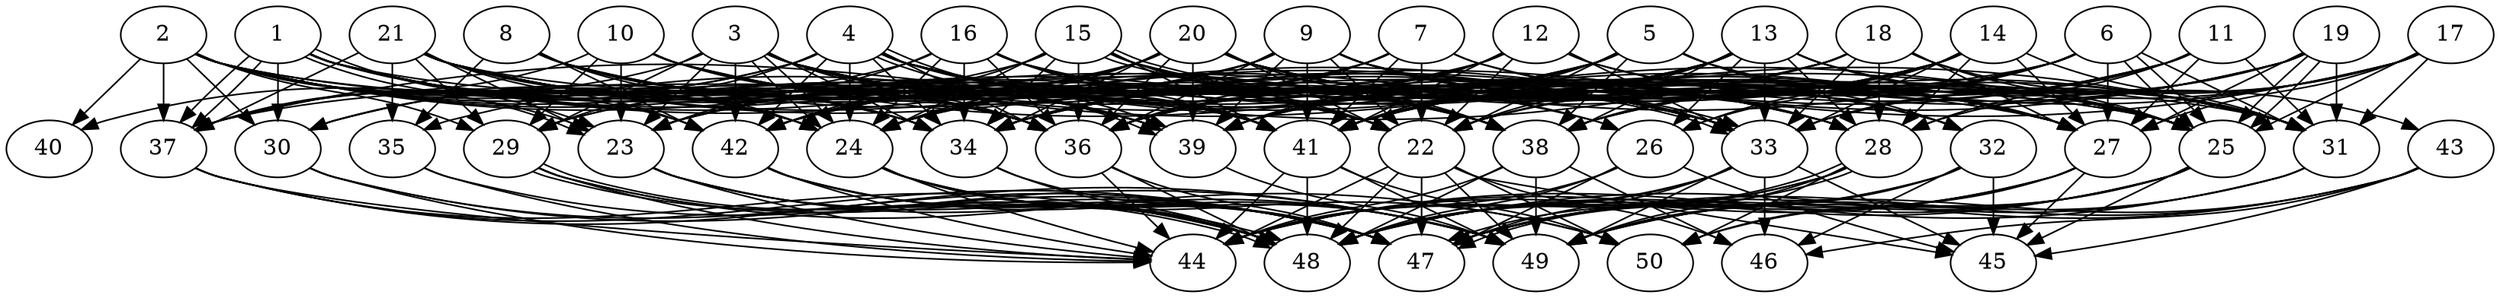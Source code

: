// DAG automatically generated by daggen at Thu Oct  3 14:07:58 2019
// ./daggen --dot -n 50 --ccr 0.5 --fat 0.7 --regular 0.5 --density 0.9 --mindata 5242880 --maxdata 52428800 
digraph G {
  1 [size="79491072", alpha="0.14", expect_size="39745536"] 
  1 -> 23 [size ="39745536"]
  1 -> 23 [size ="39745536"]
  1 -> 24 [size ="39745536"]
  1 -> 25 [size ="39745536"]
  1 -> 26 [size ="39745536"]
  1 -> 30 [size ="39745536"]
  1 -> 33 [size ="39745536"]
  1 -> 34 [size ="39745536"]
  1 -> 36 [size ="39745536"]
  1 -> 37 [size ="39745536"]
  1 -> 37 [size ="39745536"]
  1 -> 38 [size ="39745536"]
  1 -> 39 [size ="39745536"]
  1 -> 41 [size ="39745536"]
  2 [size="46735360", alpha="0.19", expect_size="23367680"] 
  2 -> 22 [size ="23367680"]
  2 -> 23 [size ="23367680"]
  2 -> 24 [size ="23367680"]
  2 -> 27 [size ="23367680"]
  2 -> 29 [size ="23367680"]
  2 -> 30 [size ="23367680"]
  2 -> 31 [size ="23367680"]
  2 -> 34 [size ="23367680"]
  2 -> 36 [size ="23367680"]
  2 -> 37 [size ="23367680"]
  2 -> 38 [size ="23367680"]
  2 -> 39 [size ="23367680"]
  2 -> 40 [size ="23367680"]
  2 -> 41 [size ="23367680"]
  2 -> 42 [size ="23367680"]
  3 [size="88156160", alpha="0.04", expect_size="44078080"] 
  3 -> 23 [size ="44078080"]
  3 -> 24 [size ="44078080"]
  3 -> 24 [size ="44078080"]
  3 -> 27 [size ="44078080"]
  3 -> 28 [size ="44078080"]
  3 -> 29 [size ="44078080"]
  3 -> 31 [size ="44078080"]
  3 -> 34 [size ="44078080"]
  3 -> 36 [size ="44078080"]
  3 -> 37 [size ="44078080"]
  3 -> 38 [size ="44078080"]
  3 -> 39 [size ="44078080"]
  3 -> 41 [size ="44078080"]
  3 -> 42 [size ="44078080"]
  4 [size="102133760", alpha="0.19", expect_size="51066880"] 
  4 -> 24 [size ="51066880"]
  4 -> 25 [size ="51066880"]
  4 -> 27 [size ="51066880"]
  4 -> 28 [size ="51066880"]
  4 -> 29 [size ="51066880"]
  4 -> 32 [size ="51066880"]
  4 -> 34 [size ="51066880"]
  4 -> 36 [size ="51066880"]
  4 -> 37 [size ="51066880"]
  4 -> 38 [size ="51066880"]
  4 -> 39 [size ="51066880"]
  4 -> 39 [size ="51066880"]
  4 -> 40 [size ="51066880"]
  4 -> 41 [size ="51066880"]
  4 -> 42 [size ="51066880"]
  5 [size="95756288", alpha="0.01", expect_size="47878144"] 
  5 -> 22 [size ="47878144"]
  5 -> 23 [size ="47878144"]
  5 -> 25 [size ="47878144"]
  5 -> 27 [size ="47878144"]
  5 -> 32 [size ="47878144"]
  5 -> 35 [size ="47878144"]
  5 -> 36 [size ="47878144"]
  5 -> 38 [size ="47878144"]
  5 -> 39 [size ="47878144"]
  5 -> 41 [size ="47878144"]
  6 [size="23007232", alpha="0.02", expect_size="11503616"] 
  6 -> 22 [size ="11503616"]
  6 -> 25 [size ="11503616"]
  6 -> 25 [size ="11503616"]
  6 -> 26 [size ="11503616"]
  6 -> 27 [size ="11503616"]
  6 -> 31 [size ="11503616"]
  6 -> 37 [size ="11503616"]
  6 -> 38 [size ="11503616"]
  6 -> 41 [size ="11503616"]
  6 -> 42 [size ="11503616"]
  7 [size="15157248", alpha="0.13", expect_size="7578624"] 
  7 -> 22 [size ="7578624"]
  7 -> 25 [size ="7578624"]
  7 -> 32 [size ="7578624"]
  7 -> 34 [size ="7578624"]
  7 -> 36 [size ="7578624"]
  7 -> 41 [size ="7578624"]
  7 -> 42 [size ="7578624"]
  8 [size="60987392", alpha="0.02", expect_size="30493696"] 
  8 -> 22 [size ="30493696"]
  8 -> 24 [size ="30493696"]
  8 -> 33 [size ="30493696"]
  8 -> 34 [size ="30493696"]
  8 -> 35 [size ="30493696"]
  8 -> 36 [size ="30493696"]
  8 -> 41 [size ="30493696"]
  8 -> 42 [size ="30493696"]
  9 [size="92489728", alpha="0.13", expect_size="46244864"] 
  9 -> 22 [size ="46244864"]
  9 -> 23 [size ="46244864"]
  9 -> 24 [size ="46244864"]
  9 -> 25 [size ="46244864"]
  9 -> 28 [size ="46244864"]
  9 -> 29 [size ="46244864"]
  9 -> 31 [size ="46244864"]
  9 -> 33 [size ="46244864"]
  9 -> 36 [size ="46244864"]
  9 -> 39 [size ="46244864"]
  9 -> 41 [size ="46244864"]
  10 [size="40488960", alpha="0.12", expect_size="20244480"] 
  10 -> 22 [size ="20244480"]
  10 -> 23 [size ="20244480"]
  10 -> 25 [size ="20244480"]
  10 -> 29 [size ="20244480"]
  10 -> 33 [size ="20244480"]
  10 -> 36 [size ="20244480"]
  10 -> 37 [size ="20244480"]
  10 -> 41 [size ="20244480"]
  11 [size="80789504", alpha="0.04", expect_size="40394752"] 
  11 -> 22 [size ="40394752"]
  11 -> 27 [size ="40394752"]
  11 -> 28 [size ="40394752"]
  11 -> 31 [size ="40394752"]
  11 -> 33 [size ="40394752"]
  11 -> 36 [size ="40394752"]
  11 -> 39 [size ="40394752"]
  12 [size="51156992", alpha="0.10", expect_size="25578496"] 
  12 -> 22 [size ="25578496"]
  12 -> 24 [size ="25578496"]
  12 -> 27 [size ="25578496"]
  12 -> 29 [size ="25578496"]
  12 -> 31 [size ="25578496"]
  12 -> 33 [size ="25578496"]
  12 -> 36 [size ="25578496"]
  12 -> 39 [size ="25578496"]
  12 -> 41 [size ="25578496"]
  13 [size="46536704", alpha="0.02", expect_size="23268352"] 
  13 -> 22 [size ="23268352"]
  13 -> 23 [size ="23268352"]
  13 -> 24 [size ="23268352"]
  13 -> 25 [size ="23268352"]
  13 -> 26 [size ="23268352"]
  13 -> 28 [size ="23268352"]
  13 -> 31 [size ="23268352"]
  13 -> 33 [size ="23268352"]
  13 -> 34 [size ="23268352"]
  13 -> 36 [size ="23268352"]
  13 -> 38 [size ="23268352"]
  13 -> 41 [size ="23268352"]
  13 -> 42 [size ="23268352"]
  13 -> 43 [size ="23268352"]
  14 [size="64663552", alpha="0.00", expect_size="32331776"] 
  14 -> 22 [size ="32331776"]
  14 -> 26 [size ="32331776"]
  14 -> 27 [size ="32331776"]
  14 -> 28 [size ="32331776"]
  14 -> 31 [size ="32331776"]
  14 -> 33 [size ="32331776"]
  14 -> 34 [size ="32331776"]
  14 -> 36 [size ="32331776"]
  14 -> 38 [size ="32331776"]
  14 -> 39 [size ="32331776"]
  14 -> 41 [size ="32331776"]
  15 [size="57872384", alpha="0.07", expect_size="28936192"] 
  15 -> 22 [size ="28936192"]
  15 -> 24 [size ="28936192"]
  15 -> 27 [size ="28936192"]
  15 -> 30 [size ="28936192"]
  15 -> 33 [size ="28936192"]
  15 -> 33 [size ="28936192"]
  15 -> 34 [size ="28936192"]
  15 -> 36 [size ="28936192"]
  15 -> 38 [size ="28936192"]
  15 -> 41 [size ="28936192"]
  15 -> 42 [size ="28936192"]
  16 [size="62801920", alpha="0.08", expect_size="31400960"] 
  16 -> 22 [size ="31400960"]
  16 -> 23 [size ="31400960"]
  16 -> 24 [size ="31400960"]
  16 -> 26 [size ="31400960"]
  16 -> 27 [size ="31400960"]
  16 -> 30 [size ="31400960"]
  16 -> 34 [size ="31400960"]
  16 -> 36 [size ="31400960"]
  16 -> 38 [size ="31400960"]
  16 -> 41 [size ="31400960"]
  17 [size="74199040", alpha="0.12", expect_size="37099520"] 
  17 -> 24 [size ="37099520"]
  17 -> 25 [size ="37099520"]
  17 -> 27 [size ="37099520"]
  17 -> 28 [size ="37099520"]
  17 -> 31 [size ="37099520"]
  17 -> 33 [size ="37099520"]
  17 -> 38 [size ="37099520"]
  17 -> 41 [size ="37099520"]
  18 [size="42700800", alpha="0.18", expect_size="21350400"] 
  18 -> 24 [size ="21350400"]
  18 -> 25 [size ="21350400"]
  18 -> 27 [size ="21350400"]
  18 -> 28 [size ="21350400"]
  18 -> 31 [size ="21350400"]
  18 -> 33 [size ="21350400"]
  18 -> 34 [size ="21350400"]
  18 -> 36 [size ="21350400"]
  18 -> 37 [size ="21350400"]
  18 -> 41 [size ="21350400"]
  19 [size="50159616", alpha="0.13", expect_size="25079808"] 
  19 -> 25 [size ="25079808"]
  19 -> 25 [size ="25079808"]
  19 -> 27 [size ="25079808"]
  19 -> 31 [size ="25079808"]
  19 -> 33 [size ="25079808"]
  19 -> 34 [size ="25079808"]
  19 -> 38 [size ="25079808"]
  19 -> 39 [size ="25079808"]
  19 -> 41 [size ="25079808"]
  20 [size="17395712", alpha="0.05", expect_size="8697856"] 
  20 -> 22 [size ="8697856"]
  20 -> 23 [size ="8697856"]
  20 -> 24 [size ="8697856"]
  20 -> 25 [size ="8697856"]
  20 -> 27 [size ="8697856"]
  20 -> 30 [size ="8697856"]
  20 -> 31 [size ="8697856"]
  20 -> 33 [size ="8697856"]
  20 -> 34 [size ="8697856"]
  20 -> 36 [size ="8697856"]
  20 -> 38 [size ="8697856"]
  20 -> 39 [size ="8697856"]
  20 -> 42 [size ="8697856"]
  21 [size="76173312", alpha="0.12", expect_size="38086656"] 
  21 -> 22 [size ="38086656"]
  21 -> 23 [size ="38086656"]
  21 -> 24 [size ="38086656"]
  21 -> 25 [size ="38086656"]
  21 -> 28 [size ="38086656"]
  21 -> 29 [size ="38086656"]
  21 -> 33 [size ="38086656"]
  21 -> 34 [size ="38086656"]
  21 -> 35 [size ="38086656"]
  21 -> 36 [size ="38086656"]
  21 -> 37 [size ="38086656"]
  21 -> 39 [size ="38086656"]
  21 -> 41 [size ="38086656"]
  21 -> 42 [size ="38086656"]
  22 [size="94191616", alpha="0.07", expect_size="47095808"] 
  22 -> 44 [size ="47095808"]
  22 -> 45 [size ="47095808"]
  22 -> 46 [size ="47095808"]
  22 -> 47 [size ="47095808"]
  22 -> 48 [size ="47095808"]
  22 -> 49 [size ="47095808"]
  22 -> 50 [size ="47095808"]
  23 [size="45289472", alpha="0.18", expect_size="22644736"] 
  23 -> 44 [size ="22644736"]
  23 -> 47 [size ="22644736"]
  23 -> 48 [size ="22644736"]
  23 -> 49 [size ="22644736"]
  24 [size="56383488", alpha="0.09", expect_size="28191744"] 
  24 -> 44 [size ="28191744"]
  24 -> 47 [size ="28191744"]
  24 -> 48 [size ="28191744"]
  24 -> 49 [size ="28191744"]
  24 -> 50 [size ="28191744"]
  25 [size="57872384", alpha="0.18", expect_size="28936192"] 
  25 -> 44 [size ="28936192"]
  25 -> 45 [size ="28936192"]
  25 -> 47 [size ="28936192"]
  25 -> 48 [size ="28936192"]
  25 -> 49 [size ="28936192"]
  25 -> 50 [size ="28936192"]
  26 [size="90429440", alpha="0.09", expect_size="45214720"] 
  26 -> 44 [size ="45214720"]
  26 -> 45 [size ="45214720"]
  26 -> 47 [size ="45214720"]
  26 -> 48 [size ="45214720"]
  27 [size="33875968", alpha="0.02", expect_size="16937984"] 
  27 -> 44 [size ="16937984"]
  27 -> 45 [size ="16937984"]
  27 -> 47 [size ="16937984"]
  27 -> 48 [size ="16937984"]
  27 -> 50 [size ="16937984"]
  28 [size="90036224", alpha="0.05", expect_size="45018112"] 
  28 -> 44 [size ="45018112"]
  28 -> 47 [size ="45018112"]
  28 -> 47 [size ="45018112"]
  28 -> 48 [size ="45018112"]
  28 -> 49 [size ="45018112"]
  28 -> 50 [size ="45018112"]
  29 [size="81950720", alpha="0.05", expect_size="40975360"] 
  29 -> 44 [size ="40975360"]
  29 -> 47 [size ="40975360"]
  29 -> 48 [size ="40975360"]
  29 -> 48 [size ="40975360"]
  29 -> 50 [size ="40975360"]
  30 [size="46573568", alpha="0.12", expect_size="23286784"] 
  30 -> 44 [size ="23286784"]
  30 -> 47 [size ="23286784"]
  30 -> 49 [size ="23286784"]
  31 [size="70356992", alpha="0.14", expect_size="35178496"] 
  31 -> 44 [size ="35178496"]
  31 -> 47 [size ="35178496"]
  31 -> 49 [size ="35178496"]
  32 [size="33560576", alpha="0.05", expect_size="16780288"] 
  32 -> 45 [size ="16780288"]
  32 -> 46 [size ="16780288"]
  32 -> 47 [size ="16780288"]
  32 -> 48 [size ="16780288"]
  32 -> 49 [size ="16780288"]
  33 [size="66807808", alpha="0.03", expect_size="33403904"] 
  33 -> 44 [size ="33403904"]
  33 -> 45 [size ="33403904"]
  33 -> 46 [size ="33403904"]
  33 -> 47 [size ="33403904"]
  33 -> 48 [size ="33403904"]
  33 -> 49 [size ="33403904"]
  34 [size="59027456", alpha="0.12", expect_size="29513728"] 
  34 -> 47 [size ="29513728"]
  34 -> 48 [size ="29513728"]
  35 [size="101865472", alpha="0.12", expect_size="50932736"] 
  35 -> 44 [size ="50932736"]
  35 -> 47 [size ="50932736"]
  36 [size="91854848", alpha="0.02", expect_size="45927424"] 
  36 -> 44 [size ="45927424"]
  36 -> 47 [size ="45927424"]
  36 -> 48 [size ="45927424"]
  37 [size="41512960", alpha="0.06", expect_size="20756480"] 
  37 -> 44 [size ="20756480"]
  37 -> 47 [size ="20756480"]
  37 -> 48 [size ="20756480"]
  37 -> 49 [size ="20756480"]
  38 [size="49887232", alpha="0.17", expect_size="24943616"] 
  38 -> 44 [size ="24943616"]
  38 -> 46 [size ="24943616"]
  38 -> 48 [size ="24943616"]
  38 -> 49 [size ="24943616"]
  39 [size="73109504", alpha="0.17", expect_size="36554752"] 
  39 -> 49 [size ="36554752"]
  40 [size="98813952", alpha="0.18", expect_size="49406976"] 
  41 [size="62629888", alpha="0.12", expect_size="31314944"] 
  41 -> 44 [size ="31314944"]
  41 -> 48 [size ="31314944"]
  41 -> 49 [size ="31314944"]
  41 -> 50 [size ="31314944"]
  42 [size="34865152", alpha="0.05", expect_size="17432576"] 
  42 -> 44 [size ="17432576"]
  42 -> 47 [size ="17432576"]
  42 -> 48 [size ="17432576"]
  42 -> 49 [size ="17432576"]
  43 [size="56190976", alpha="0.05", expect_size="28095488"] 
  43 -> 45 [size ="28095488"]
  43 -> 46 [size ="28095488"]
  43 -> 47 [size ="28095488"]
  43 -> 48 [size ="28095488"]
  43 -> 49 [size ="28095488"]
  44 [size="68284416", alpha="0.15", expect_size="34142208"] 
  45 [size="30955520", alpha="0.14", expect_size="15477760"] 
  46 [size="85962752", alpha="0.11", expect_size="42981376"] 
  47 [size="96878592", alpha="0.12", expect_size="48439296"] 
  48 [size="33048576", alpha="0.11", expect_size="16524288"] 
  49 [size="21059584", alpha="0.04", expect_size="10529792"] 
  50 [size="100589568", alpha="0.06", expect_size="50294784"] 
}
